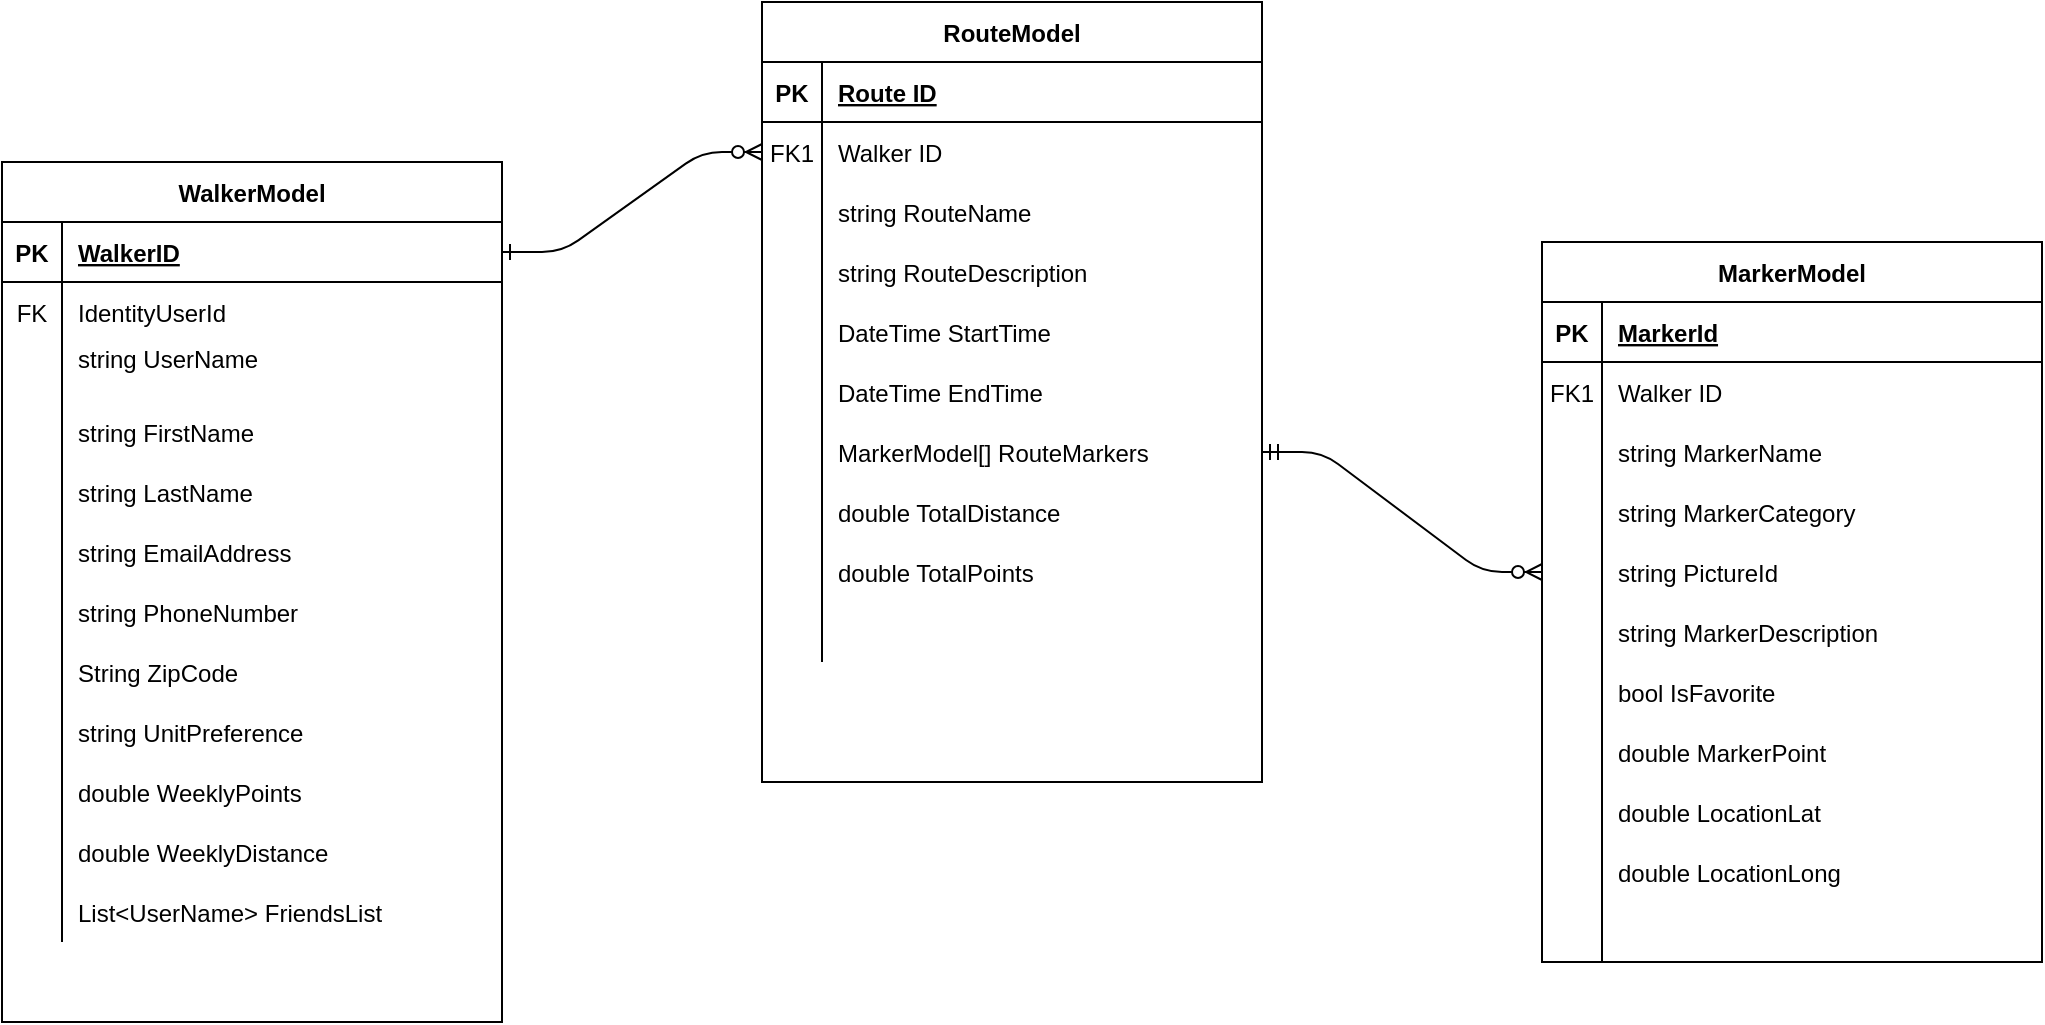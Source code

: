 <mxfile version="13.6.1" type="github">
  <diagram id="R2lEEEUBdFMjLlhIrx00" name="Page-1">
    <mxGraphModel dx="1278" dy="552" grid="1" gridSize="10" guides="1" tooltips="1" connect="1" arrows="1" fold="1" page="1" pageScale="1" pageWidth="850" pageHeight="1100" math="0" shadow="0" extFonts="Permanent Marker^https://fonts.googleapis.com/css?family=Permanent+Marker">
      <root>
        <mxCell id="0" />
        <mxCell id="1" parent="0" />
        <mxCell id="C-vyLk0tnHw3VtMMgP7b-1" value="" style="edgeStyle=entityRelationEdgeStyle;endArrow=ERzeroToMany;startArrow=ERone;endFill=1;startFill=0;" parent="1" source="C-vyLk0tnHw3VtMMgP7b-24" target="C-vyLk0tnHw3VtMMgP7b-6" edge="1">
          <mxGeometry width="100" height="100" relative="1" as="geometry">
            <mxPoint x="340" y="720" as="sourcePoint" />
            <mxPoint x="440" y="620" as="targetPoint" />
          </mxGeometry>
        </mxCell>
        <mxCell id="C-vyLk0tnHw3VtMMgP7b-2" value="RouteModel" style="shape=table;startSize=30;container=1;collapsible=1;childLayout=tableLayout;fixedRows=1;rowLines=0;fontStyle=1;align=center;resizeLast=1;" parent="1" vertex="1">
          <mxGeometry x="450" y="20" width="250" height="390" as="geometry" />
        </mxCell>
        <mxCell id="C-vyLk0tnHw3VtMMgP7b-3" value="" style="shape=partialRectangle;collapsible=0;dropTarget=0;pointerEvents=0;fillColor=none;points=[[0,0.5],[1,0.5]];portConstraint=eastwest;top=0;left=0;right=0;bottom=1;" parent="C-vyLk0tnHw3VtMMgP7b-2" vertex="1">
          <mxGeometry y="30" width="250" height="30" as="geometry" />
        </mxCell>
        <mxCell id="C-vyLk0tnHw3VtMMgP7b-4" value="PK" style="shape=partialRectangle;overflow=hidden;connectable=0;fillColor=none;top=0;left=0;bottom=0;right=0;fontStyle=1;" parent="C-vyLk0tnHw3VtMMgP7b-3" vertex="1">
          <mxGeometry width="30" height="30" as="geometry" />
        </mxCell>
        <mxCell id="C-vyLk0tnHw3VtMMgP7b-5" value="Route ID" style="shape=partialRectangle;overflow=hidden;connectable=0;fillColor=none;top=0;left=0;bottom=0;right=0;align=left;spacingLeft=6;fontStyle=5;" parent="C-vyLk0tnHw3VtMMgP7b-3" vertex="1">
          <mxGeometry x="30" width="220" height="30" as="geometry" />
        </mxCell>
        <mxCell id="C-vyLk0tnHw3VtMMgP7b-6" value="" style="shape=partialRectangle;collapsible=0;dropTarget=0;pointerEvents=0;fillColor=none;points=[[0,0.5],[1,0.5]];portConstraint=eastwest;top=0;left=0;right=0;bottom=0;" parent="C-vyLk0tnHw3VtMMgP7b-2" vertex="1">
          <mxGeometry y="60" width="250" height="30" as="geometry" />
        </mxCell>
        <mxCell id="C-vyLk0tnHw3VtMMgP7b-7" value="FK1" style="shape=partialRectangle;overflow=hidden;connectable=0;fillColor=none;top=0;left=0;bottom=0;right=0;" parent="C-vyLk0tnHw3VtMMgP7b-6" vertex="1">
          <mxGeometry width="30" height="30" as="geometry" />
        </mxCell>
        <mxCell id="C-vyLk0tnHw3VtMMgP7b-8" value="Walker ID" style="shape=partialRectangle;overflow=hidden;connectable=0;fillColor=none;top=0;left=0;bottom=0;right=0;align=left;spacingLeft=6;" parent="C-vyLk0tnHw3VtMMgP7b-6" vertex="1">
          <mxGeometry x="30" width="220" height="30" as="geometry" />
        </mxCell>
        <mxCell id="Vx7e0bSxWUJQEId2snwu-47" value="" style="shape=partialRectangle;collapsible=0;dropTarget=0;pointerEvents=0;fillColor=none;top=0;left=0;bottom=0;right=0;points=[[0,0.5],[1,0.5]];portConstraint=eastwest;" vertex="1" parent="C-vyLk0tnHw3VtMMgP7b-2">
          <mxGeometry y="90" width="250" height="30" as="geometry" />
        </mxCell>
        <mxCell id="Vx7e0bSxWUJQEId2snwu-48" value="" style="shape=partialRectangle;connectable=0;fillColor=none;top=0;left=0;bottom=0;right=0;editable=1;overflow=hidden;" vertex="1" parent="Vx7e0bSxWUJQEId2snwu-47">
          <mxGeometry width="30" height="30" as="geometry" />
        </mxCell>
        <mxCell id="Vx7e0bSxWUJQEId2snwu-49" value="string RouteName" style="shape=partialRectangle;connectable=0;fillColor=none;top=0;left=0;bottom=0;right=0;align=left;spacingLeft=6;overflow=hidden;" vertex="1" parent="Vx7e0bSxWUJQEId2snwu-47">
          <mxGeometry x="30" width="220" height="30" as="geometry" />
        </mxCell>
        <mxCell id="Vx7e0bSxWUJQEId2snwu-50" value="" style="shape=partialRectangle;collapsible=0;dropTarget=0;pointerEvents=0;fillColor=none;top=0;left=0;bottom=0;right=0;points=[[0,0.5],[1,0.5]];portConstraint=eastwest;" vertex="1" parent="C-vyLk0tnHw3VtMMgP7b-2">
          <mxGeometry y="120" width="250" height="30" as="geometry" />
        </mxCell>
        <mxCell id="Vx7e0bSxWUJQEId2snwu-51" value="" style="shape=partialRectangle;connectable=0;fillColor=none;top=0;left=0;bottom=0;right=0;editable=1;overflow=hidden;" vertex="1" parent="Vx7e0bSxWUJQEId2snwu-50">
          <mxGeometry width="30" height="30" as="geometry" />
        </mxCell>
        <mxCell id="Vx7e0bSxWUJQEId2snwu-52" value="string RouteDescription" style="shape=partialRectangle;connectable=0;fillColor=none;top=0;left=0;bottom=0;right=0;align=left;spacingLeft=6;overflow=hidden;" vertex="1" parent="Vx7e0bSxWUJQEId2snwu-50">
          <mxGeometry x="30" width="220" height="30" as="geometry" />
        </mxCell>
        <mxCell id="Vx7e0bSxWUJQEId2snwu-96" value="" style="shape=partialRectangle;collapsible=0;dropTarget=0;pointerEvents=0;fillColor=none;top=0;left=0;bottom=0;right=0;points=[[0,0.5],[1,0.5]];portConstraint=eastwest;" vertex="1" parent="C-vyLk0tnHw3VtMMgP7b-2">
          <mxGeometry y="150" width="250" height="30" as="geometry" />
        </mxCell>
        <mxCell id="Vx7e0bSxWUJQEId2snwu-97" value="" style="shape=partialRectangle;connectable=0;fillColor=none;top=0;left=0;bottom=0;right=0;editable=1;overflow=hidden;" vertex="1" parent="Vx7e0bSxWUJQEId2snwu-96">
          <mxGeometry width="30" height="30" as="geometry" />
        </mxCell>
        <mxCell id="Vx7e0bSxWUJQEId2snwu-98" value="DateTime StartTime" style="shape=partialRectangle;connectable=0;fillColor=none;top=0;left=0;bottom=0;right=0;align=left;spacingLeft=6;overflow=hidden;" vertex="1" parent="Vx7e0bSxWUJQEId2snwu-96">
          <mxGeometry x="30" width="220" height="30" as="geometry" />
        </mxCell>
        <mxCell id="Vx7e0bSxWUJQEId2snwu-99" value="" style="shape=partialRectangle;collapsible=0;dropTarget=0;pointerEvents=0;fillColor=none;top=0;left=0;bottom=0;right=0;points=[[0,0.5],[1,0.5]];portConstraint=eastwest;" vertex="1" parent="C-vyLk0tnHw3VtMMgP7b-2">
          <mxGeometry y="180" width="250" height="30" as="geometry" />
        </mxCell>
        <mxCell id="Vx7e0bSxWUJQEId2snwu-100" value="" style="shape=partialRectangle;connectable=0;fillColor=none;top=0;left=0;bottom=0;right=0;editable=1;overflow=hidden;" vertex="1" parent="Vx7e0bSxWUJQEId2snwu-99">
          <mxGeometry width="30" height="30" as="geometry" />
        </mxCell>
        <mxCell id="Vx7e0bSxWUJQEId2snwu-101" value="DateTime EndTime" style="shape=partialRectangle;connectable=0;fillColor=none;top=0;left=0;bottom=0;right=0;align=left;spacingLeft=6;overflow=hidden;" vertex="1" parent="Vx7e0bSxWUJQEId2snwu-99">
          <mxGeometry x="30" width="220" height="30" as="geometry" />
        </mxCell>
        <mxCell id="Vx7e0bSxWUJQEId2snwu-27" value="" style="shape=partialRectangle;collapsible=0;dropTarget=0;pointerEvents=0;fillColor=none;top=0;left=0;bottom=0;right=0;points=[[0,0.5],[1,0.5]];portConstraint=eastwest;" vertex="1" parent="C-vyLk0tnHw3VtMMgP7b-2">
          <mxGeometry y="210" width="250" height="30" as="geometry" />
        </mxCell>
        <mxCell id="Vx7e0bSxWUJQEId2snwu-28" value="" style="shape=partialRectangle;connectable=0;fillColor=none;top=0;left=0;bottom=0;right=0;editable=1;overflow=hidden;" vertex="1" parent="Vx7e0bSxWUJQEId2snwu-27">
          <mxGeometry width="30" height="30" as="geometry" />
        </mxCell>
        <mxCell id="Vx7e0bSxWUJQEId2snwu-29" value="MarkerModel[] RouteMarkers" style="shape=partialRectangle;connectable=0;fillColor=none;top=0;left=0;bottom=0;right=0;align=left;spacingLeft=6;overflow=hidden;" vertex="1" parent="Vx7e0bSxWUJQEId2snwu-27">
          <mxGeometry x="30" width="220" height="30" as="geometry" />
        </mxCell>
        <mxCell id="C-vyLk0tnHw3VtMMgP7b-9" value="" style="shape=partialRectangle;collapsible=0;dropTarget=0;pointerEvents=0;fillColor=none;points=[[0,0.5],[1,0.5]];portConstraint=eastwest;top=0;left=0;right=0;bottom=0;" parent="C-vyLk0tnHw3VtMMgP7b-2" vertex="1">
          <mxGeometry y="240" width="250" height="30" as="geometry" />
        </mxCell>
        <mxCell id="C-vyLk0tnHw3VtMMgP7b-10" value="" style="shape=partialRectangle;overflow=hidden;connectable=0;fillColor=none;top=0;left=0;bottom=0;right=0;" parent="C-vyLk0tnHw3VtMMgP7b-9" vertex="1">
          <mxGeometry width="30" height="30" as="geometry" />
        </mxCell>
        <mxCell id="C-vyLk0tnHw3VtMMgP7b-11" value="double TotalDistance" style="shape=partialRectangle;overflow=hidden;connectable=0;fillColor=none;top=0;left=0;bottom=0;right=0;align=left;spacingLeft=6;" parent="C-vyLk0tnHw3VtMMgP7b-9" vertex="1">
          <mxGeometry x="30" width="220" height="30" as="geometry" />
        </mxCell>
        <mxCell id="Vx7e0bSxWUJQEId2snwu-78" value="" style="shape=partialRectangle;collapsible=0;dropTarget=0;pointerEvents=0;fillColor=none;top=0;left=0;bottom=0;right=0;points=[[0,0.5],[1,0.5]];portConstraint=eastwest;" vertex="1" parent="C-vyLk0tnHw3VtMMgP7b-2">
          <mxGeometry y="270" width="250" height="30" as="geometry" />
        </mxCell>
        <mxCell id="Vx7e0bSxWUJQEId2snwu-79" value="" style="shape=partialRectangle;connectable=0;fillColor=none;top=0;left=0;bottom=0;right=0;editable=1;overflow=hidden;" vertex="1" parent="Vx7e0bSxWUJQEId2snwu-78">
          <mxGeometry width="30" height="30" as="geometry" />
        </mxCell>
        <mxCell id="Vx7e0bSxWUJQEId2snwu-80" value="double TotalPoints" style="shape=partialRectangle;connectable=0;fillColor=none;top=0;left=0;bottom=0;right=0;align=left;spacingLeft=6;overflow=hidden;" vertex="1" parent="Vx7e0bSxWUJQEId2snwu-78">
          <mxGeometry x="30" width="220" height="30" as="geometry" />
        </mxCell>
        <mxCell id="Vx7e0bSxWUJQEId2snwu-105" value="" style="shape=partialRectangle;collapsible=0;dropTarget=0;pointerEvents=0;fillColor=none;top=0;left=0;bottom=0;right=0;points=[[0,0.5],[1,0.5]];portConstraint=eastwest;" vertex="1" parent="C-vyLk0tnHw3VtMMgP7b-2">
          <mxGeometry y="300" width="250" height="30" as="geometry" />
        </mxCell>
        <mxCell id="Vx7e0bSxWUJQEId2snwu-106" value="" style="shape=partialRectangle;connectable=0;fillColor=none;top=0;left=0;bottom=0;right=0;editable=1;overflow=hidden;" vertex="1" parent="Vx7e0bSxWUJQEId2snwu-105">
          <mxGeometry width="30" height="30" as="geometry" />
        </mxCell>
        <mxCell id="Vx7e0bSxWUJQEId2snwu-107" value="" style="shape=partialRectangle;connectable=0;fillColor=none;top=0;left=0;bottom=0;right=0;align=left;spacingLeft=6;overflow=hidden;" vertex="1" parent="Vx7e0bSxWUJQEId2snwu-105">
          <mxGeometry x="30" width="220" height="30" as="geometry" />
        </mxCell>
        <mxCell id="C-vyLk0tnHw3VtMMgP7b-23" value="WalkerModel" style="shape=table;startSize=30;container=1;collapsible=1;childLayout=tableLayout;fixedRows=1;rowLines=0;fontStyle=1;align=center;resizeLast=1;" parent="1" vertex="1">
          <mxGeometry x="70" y="100" width="250" height="430" as="geometry" />
        </mxCell>
        <mxCell id="C-vyLk0tnHw3VtMMgP7b-24" value="" style="shape=partialRectangle;collapsible=0;dropTarget=0;pointerEvents=0;fillColor=none;points=[[0,0.5],[1,0.5]];portConstraint=eastwest;top=0;left=0;right=0;bottom=1;" parent="C-vyLk0tnHw3VtMMgP7b-23" vertex="1">
          <mxGeometry y="30" width="250" height="30" as="geometry" />
        </mxCell>
        <mxCell id="C-vyLk0tnHw3VtMMgP7b-25" value="PK" style="shape=partialRectangle;overflow=hidden;connectable=0;fillColor=none;top=0;left=0;bottom=0;right=0;fontStyle=1;" parent="C-vyLk0tnHw3VtMMgP7b-24" vertex="1">
          <mxGeometry width="30" height="30" as="geometry" />
        </mxCell>
        <mxCell id="C-vyLk0tnHw3VtMMgP7b-26" value="WalkerID" style="shape=partialRectangle;overflow=hidden;connectable=0;fillColor=none;top=0;left=0;bottom=0;right=0;align=left;spacingLeft=6;fontStyle=5;" parent="C-vyLk0tnHw3VtMMgP7b-24" vertex="1">
          <mxGeometry x="30" width="220" height="30" as="geometry" />
        </mxCell>
        <mxCell id="Vx7e0bSxWUJQEId2snwu-21" value="" style="shape=partialRectangle;collapsible=0;dropTarget=0;pointerEvents=0;fillColor=none;top=0;left=0;bottom=0;right=0;points=[[0,0.5],[1,0.5]];portConstraint=eastwest;" vertex="1" parent="C-vyLk0tnHw3VtMMgP7b-23">
          <mxGeometry y="60" width="250" height="30" as="geometry" />
        </mxCell>
        <mxCell id="Vx7e0bSxWUJQEId2snwu-22" value="FK" style="shape=partialRectangle;connectable=0;fillColor=none;top=0;left=0;bottom=0;right=0;fontStyle=0;overflow=hidden;" vertex="1" parent="Vx7e0bSxWUJQEId2snwu-21">
          <mxGeometry width="30" height="30" as="geometry" />
        </mxCell>
        <mxCell id="Vx7e0bSxWUJQEId2snwu-23" value="IdentityUserId" style="shape=partialRectangle;connectable=0;fillColor=none;top=0;left=0;bottom=0;right=0;align=left;spacingLeft=6;fontStyle=0;overflow=hidden;" vertex="1" parent="Vx7e0bSxWUJQEId2snwu-21">
          <mxGeometry x="30" width="220" height="30" as="geometry" />
        </mxCell>
        <mxCell id="C-vyLk0tnHw3VtMMgP7b-27" value="" style="shape=partialRectangle;collapsible=0;dropTarget=0;pointerEvents=0;fillColor=none;points=[[0,0.5],[1,0.5]];portConstraint=eastwest;top=0;left=0;right=0;bottom=0;" parent="C-vyLk0tnHw3VtMMgP7b-23" vertex="1">
          <mxGeometry y="90" width="250" height="30" as="geometry" />
        </mxCell>
        <mxCell id="C-vyLk0tnHw3VtMMgP7b-28" value="" style="shape=partialRectangle;overflow=hidden;connectable=0;fillColor=none;top=0;left=0;bottom=0;right=0;" parent="C-vyLk0tnHw3VtMMgP7b-27" vertex="1">
          <mxGeometry width="30" height="30" as="geometry" />
        </mxCell>
        <mxCell id="C-vyLk0tnHw3VtMMgP7b-29" value="string UserName&#xa;" style="shape=partialRectangle;overflow=hidden;connectable=0;fillColor=none;top=0;left=0;bottom=0;right=0;align=left;spacingLeft=6;" parent="C-vyLk0tnHw3VtMMgP7b-27" vertex="1">
          <mxGeometry x="30" width="220" height="30" as="geometry" />
        </mxCell>
        <mxCell id="Vx7e0bSxWUJQEId2snwu-6" value="" style="shape=partialRectangle;collapsible=0;dropTarget=0;pointerEvents=0;fillColor=none;top=0;left=0;bottom=0;right=0;points=[[0,0.5],[1,0.5]];portConstraint=eastwest;" vertex="1" parent="C-vyLk0tnHw3VtMMgP7b-23">
          <mxGeometry y="120" width="250" height="30" as="geometry" />
        </mxCell>
        <mxCell id="Vx7e0bSxWUJQEId2snwu-7" value="" style="shape=partialRectangle;connectable=0;fillColor=none;top=0;left=0;bottom=0;right=0;editable=1;overflow=hidden;" vertex="1" parent="Vx7e0bSxWUJQEId2snwu-6">
          <mxGeometry width="30" height="30" as="geometry" />
        </mxCell>
        <mxCell id="Vx7e0bSxWUJQEId2snwu-8" value="string FirstName" style="shape=partialRectangle;connectable=0;fillColor=none;top=0;left=0;bottom=0;right=0;align=left;spacingLeft=6;overflow=hidden;" vertex="1" parent="Vx7e0bSxWUJQEId2snwu-6">
          <mxGeometry x="30" width="220" height="30" as="geometry" />
        </mxCell>
        <mxCell id="Vx7e0bSxWUJQEId2snwu-11" value="" style="shape=partialRectangle;collapsible=0;dropTarget=0;pointerEvents=0;fillColor=none;top=0;left=0;bottom=0;right=0;points=[[0,0.5],[1,0.5]];portConstraint=eastwest;" vertex="1" parent="C-vyLk0tnHw3VtMMgP7b-23">
          <mxGeometry y="150" width="250" height="30" as="geometry" />
        </mxCell>
        <mxCell id="Vx7e0bSxWUJQEId2snwu-12" value="" style="shape=partialRectangle;connectable=0;fillColor=none;top=0;left=0;bottom=0;right=0;editable=1;overflow=hidden;" vertex="1" parent="Vx7e0bSxWUJQEId2snwu-11">
          <mxGeometry width="30" height="30" as="geometry" />
        </mxCell>
        <mxCell id="Vx7e0bSxWUJQEId2snwu-13" value="string LastName" style="shape=partialRectangle;connectable=0;fillColor=none;top=0;left=0;bottom=0;right=0;align=left;spacingLeft=6;overflow=hidden;" vertex="1" parent="Vx7e0bSxWUJQEId2snwu-11">
          <mxGeometry x="30" width="220" height="30" as="geometry" />
        </mxCell>
        <mxCell id="Vx7e0bSxWUJQEId2snwu-14" value="" style="shape=partialRectangle;collapsible=0;dropTarget=0;pointerEvents=0;fillColor=none;top=0;left=0;bottom=0;right=0;points=[[0,0.5],[1,0.5]];portConstraint=eastwest;" vertex="1" parent="C-vyLk0tnHw3VtMMgP7b-23">
          <mxGeometry y="180" width="250" height="30" as="geometry" />
        </mxCell>
        <mxCell id="Vx7e0bSxWUJQEId2snwu-15" value="" style="shape=partialRectangle;connectable=0;fillColor=none;top=0;left=0;bottom=0;right=0;editable=1;overflow=hidden;" vertex="1" parent="Vx7e0bSxWUJQEId2snwu-14">
          <mxGeometry width="30" height="30" as="geometry" />
        </mxCell>
        <mxCell id="Vx7e0bSxWUJQEId2snwu-16" value="string EmailAddress" style="shape=partialRectangle;connectable=0;fillColor=none;top=0;left=0;bottom=0;right=0;align=left;spacingLeft=6;overflow=hidden;" vertex="1" parent="Vx7e0bSxWUJQEId2snwu-14">
          <mxGeometry x="30" width="220" height="30" as="geometry" />
        </mxCell>
        <mxCell id="Vx7e0bSxWUJQEId2snwu-17" value="" style="shape=partialRectangle;collapsible=0;dropTarget=0;pointerEvents=0;fillColor=none;top=0;left=0;bottom=0;right=0;points=[[0,0.5],[1,0.5]];portConstraint=eastwest;" vertex="1" parent="C-vyLk0tnHw3VtMMgP7b-23">
          <mxGeometry y="210" width="250" height="30" as="geometry" />
        </mxCell>
        <mxCell id="Vx7e0bSxWUJQEId2snwu-18" value="" style="shape=partialRectangle;connectable=0;fillColor=none;top=0;left=0;bottom=0;right=0;editable=1;overflow=hidden;" vertex="1" parent="Vx7e0bSxWUJQEId2snwu-17">
          <mxGeometry width="30" height="30" as="geometry" />
        </mxCell>
        <mxCell id="Vx7e0bSxWUJQEId2snwu-19" value="string PhoneNumber" style="shape=partialRectangle;connectable=0;fillColor=none;top=0;left=0;bottom=0;right=0;align=left;spacingLeft=6;overflow=hidden;" vertex="1" parent="Vx7e0bSxWUJQEId2snwu-17">
          <mxGeometry x="30" width="220" height="30" as="geometry" />
        </mxCell>
        <mxCell id="Vx7e0bSxWUJQEId2snwu-24" value="" style="shape=partialRectangle;collapsible=0;dropTarget=0;pointerEvents=0;fillColor=none;top=0;left=0;bottom=0;right=0;points=[[0,0.5],[1,0.5]];portConstraint=eastwest;" vertex="1" parent="C-vyLk0tnHw3VtMMgP7b-23">
          <mxGeometry y="240" width="250" height="30" as="geometry" />
        </mxCell>
        <mxCell id="Vx7e0bSxWUJQEId2snwu-25" value="" style="shape=partialRectangle;connectable=0;fillColor=none;top=0;left=0;bottom=0;right=0;editable=1;overflow=hidden;" vertex="1" parent="Vx7e0bSxWUJQEId2snwu-24">
          <mxGeometry width="30" height="30" as="geometry" />
        </mxCell>
        <mxCell id="Vx7e0bSxWUJQEId2snwu-26" value="String ZipCode" style="shape=partialRectangle;connectable=0;fillColor=none;top=0;left=0;bottom=0;right=0;align=left;spacingLeft=6;overflow=hidden;" vertex="1" parent="Vx7e0bSxWUJQEId2snwu-24">
          <mxGeometry x="30" width="220" height="30" as="geometry" />
        </mxCell>
        <mxCell id="Vx7e0bSxWUJQEId2snwu-81" value="" style="shape=partialRectangle;collapsible=0;dropTarget=0;pointerEvents=0;fillColor=none;top=0;left=0;bottom=0;right=0;points=[[0,0.5],[1,0.5]];portConstraint=eastwest;" vertex="1" parent="C-vyLk0tnHw3VtMMgP7b-23">
          <mxGeometry y="270" width="250" height="30" as="geometry" />
        </mxCell>
        <mxCell id="Vx7e0bSxWUJQEId2snwu-82" value="" style="shape=partialRectangle;connectable=0;fillColor=none;top=0;left=0;bottom=0;right=0;editable=1;overflow=hidden;" vertex="1" parent="Vx7e0bSxWUJQEId2snwu-81">
          <mxGeometry width="30" height="30" as="geometry" />
        </mxCell>
        <mxCell id="Vx7e0bSxWUJQEId2snwu-83" value="string UnitPreference" style="shape=partialRectangle;connectable=0;fillColor=none;top=0;left=0;bottom=0;right=0;align=left;spacingLeft=6;overflow=hidden;" vertex="1" parent="Vx7e0bSxWUJQEId2snwu-81">
          <mxGeometry x="30" width="220" height="30" as="geometry" />
        </mxCell>
        <mxCell id="Vx7e0bSxWUJQEId2snwu-84" value="" style="shape=partialRectangle;collapsible=0;dropTarget=0;pointerEvents=0;fillColor=none;top=0;left=0;bottom=0;right=0;points=[[0,0.5],[1,0.5]];portConstraint=eastwest;" vertex="1" parent="C-vyLk0tnHw3VtMMgP7b-23">
          <mxGeometry y="300" width="250" height="30" as="geometry" />
        </mxCell>
        <mxCell id="Vx7e0bSxWUJQEId2snwu-85" value="" style="shape=partialRectangle;connectable=0;fillColor=none;top=0;left=0;bottom=0;right=0;editable=1;overflow=hidden;" vertex="1" parent="Vx7e0bSxWUJQEId2snwu-84">
          <mxGeometry width="30" height="30" as="geometry" />
        </mxCell>
        <mxCell id="Vx7e0bSxWUJQEId2snwu-86" value="double WeeklyPoints" style="shape=partialRectangle;connectable=0;fillColor=none;top=0;left=0;bottom=0;right=0;align=left;spacingLeft=6;overflow=hidden;" vertex="1" parent="Vx7e0bSxWUJQEId2snwu-84">
          <mxGeometry x="30" width="220" height="30" as="geometry" />
        </mxCell>
        <mxCell id="Vx7e0bSxWUJQEId2snwu-87" value="" style="shape=partialRectangle;collapsible=0;dropTarget=0;pointerEvents=0;fillColor=none;top=0;left=0;bottom=0;right=0;points=[[0,0.5],[1,0.5]];portConstraint=eastwest;" vertex="1" parent="C-vyLk0tnHw3VtMMgP7b-23">
          <mxGeometry y="330" width="250" height="30" as="geometry" />
        </mxCell>
        <mxCell id="Vx7e0bSxWUJQEId2snwu-88" value="" style="shape=partialRectangle;connectable=0;fillColor=none;top=0;left=0;bottom=0;right=0;editable=1;overflow=hidden;" vertex="1" parent="Vx7e0bSxWUJQEId2snwu-87">
          <mxGeometry width="30" height="30" as="geometry" />
        </mxCell>
        <mxCell id="Vx7e0bSxWUJQEId2snwu-89" value="double WeeklyDistance" style="shape=partialRectangle;connectable=0;fillColor=none;top=0;left=0;bottom=0;right=0;align=left;spacingLeft=6;overflow=hidden;" vertex="1" parent="Vx7e0bSxWUJQEId2snwu-87">
          <mxGeometry x="30" width="220" height="30" as="geometry" />
        </mxCell>
        <mxCell id="Vx7e0bSxWUJQEId2snwu-90" value="" style="shape=partialRectangle;collapsible=0;dropTarget=0;pointerEvents=0;fillColor=none;top=0;left=0;bottom=0;right=0;points=[[0,0.5],[1,0.5]];portConstraint=eastwest;" vertex="1" parent="C-vyLk0tnHw3VtMMgP7b-23">
          <mxGeometry y="360" width="250" height="30" as="geometry" />
        </mxCell>
        <mxCell id="Vx7e0bSxWUJQEId2snwu-91" value="" style="shape=partialRectangle;connectable=0;fillColor=none;top=0;left=0;bottom=0;right=0;editable=1;overflow=hidden;" vertex="1" parent="Vx7e0bSxWUJQEId2snwu-90">
          <mxGeometry width="30" height="30" as="geometry" />
        </mxCell>
        <mxCell id="Vx7e0bSxWUJQEId2snwu-92" value="List&lt;UserName&gt; FriendsList" style="shape=partialRectangle;connectable=0;fillColor=none;top=0;left=0;bottom=0;right=0;align=left;spacingLeft=6;overflow=hidden;" vertex="1" parent="Vx7e0bSxWUJQEId2snwu-90">
          <mxGeometry x="30" width="220" height="30" as="geometry" />
        </mxCell>
        <mxCell id="Vx7e0bSxWUJQEId2snwu-53" value="MarkerModel" style="shape=table;startSize=30;container=1;collapsible=1;childLayout=tableLayout;fixedRows=1;rowLines=0;fontStyle=1;align=center;resizeLast=1;" vertex="1" parent="1">
          <mxGeometry x="840" y="140" width="250" height="360" as="geometry" />
        </mxCell>
        <mxCell id="Vx7e0bSxWUJQEId2snwu-54" value="" style="shape=partialRectangle;collapsible=0;dropTarget=0;pointerEvents=0;fillColor=none;points=[[0,0.5],[1,0.5]];portConstraint=eastwest;top=0;left=0;right=0;bottom=1;" vertex="1" parent="Vx7e0bSxWUJQEId2snwu-53">
          <mxGeometry y="30" width="250" height="30" as="geometry" />
        </mxCell>
        <mxCell id="Vx7e0bSxWUJQEId2snwu-55" value="PK" style="shape=partialRectangle;overflow=hidden;connectable=0;fillColor=none;top=0;left=0;bottom=0;right=0;fontStyle=1;" vertex="1" parent="Vx7e0bSxWUJQEId2snwu-54">
          <mxGeometry width="30" height="30" as="geometry" />
        </mxCell>
        <mxCell id="Vx7e0bSxWUJQEId2snwu-56" value="MarkerId" style="shape=partialRectangle;overflow=hidden;connectable=0;fillColor=none;top=0;left=0;bottom=0;right=0;align=left;spacingLeft=6;fontStyle=5;" vertex="1" parent="Vx7e0bSxWUJQEId2snwu-54">
          <mxGeometry x="30" width="220" height="30" as="geometry" />
        </mxCell>
        <mxCell id="Vx7e0bSxWUJQEId2snwu-57" value="" style="shape=partialRectangle;collapsible=0;dropTarget=0;pointerEvents=0;fillColor=none;points=[[0,0.5],[1,0.5]];portConstraint=eastwest;top=0;left=0;right=0;bottom=0;" vertex="1" parent="Vx7e0bSxWUJQEId2snwu-53">
          <mxGeometry y="60" width="250" height="30" as="geometry" />
        </mxCell>
        <mxCell id="Vx7e0bSxWUJQEId2snwu-58" value="FK1" style="shape=partialRectangle;overflow=hidden;connectable=0;fillColor=none;top=0;left=0;bottom=0;right=0;" vertex="1" parent="Vx7e0bSxWUJQEId2snwu-57">
          <mxGeometry width="30" height="30" as="geometry" />
        </mxCell>
        <mxCell id="Vx7e0bSxWUJQEId2snwu-59" value="Walker ID" style="shape=partialRectangle;overflow=hidden;connectable=0;fillColor=none;top=0;left=0;bottom=0;right=0;align=left;spacingLeft=6;" vertex="1" parent="Vx7e0bSxWUJQEId2snwu-57">
          <mxGeometry x="30" width="220" height="30" as="geometry" />
        </mxCell>
        <mxCell id="Vx7e0bSxWUJQEId2snwu-60" value="" style="shape=partialRectangle;collapsible=0;dropTarget=0;pointerEvents=0;fillColor=none;top=0;left=0;bottom=0;right=0;points=[[0,0.5],[1,0.5]];portConstraint=eastwest;" vertex="1" parent="Vx7e0bSxWUJQEId2snwu-53">
          <mxGeometry y="90" width="250" height="30" as="geometry" />
        </mxCell>
        <mxCell id="Vx7e0bSxWUJQEId2snwu-61" value="" style="shape=partialRectangle;connectable=0;fillColor=none;top=0;left=0;bottom=0;right=0;editable=1;overflow=hidden;" vertex="1" parent="Vx7e0bSxWUJQEId2snwu-60">
          <mxGeometry width="30" height="30" as="geometry" />
        </mxCell>
        <mxCell id="Vx7e0bSxWUJQEId2snwu-62" value="string MarkerName" style="shape=partialRectangle;connectable=0;fillColor=none;top=0;left=0;bottom=0;right=0;align=left;spacingLeft=6;overflow=hidden;" vertex="1" parent="Vx7e0bSxWUJQEId2snwu-60">
          <mxGeometry x="30" width="220" height="30" as="geometry" />
        </mxCell>
        <mxCell id="Vx7e0bSxWUJQEId2snwu-93" value="" style="shape=partialRectangle;collapsible=0;dropTarget=0;pointerEvents=0;fillColor=none;top=0;left=0;bottom=0;right=0;points=[[0,0.5],[1,0.5]];portConstraint=eastwest;" vertex="1" parent="Vx7e0bSxWUJQEId2snwu-53">
          <mxGeometry y="120" width="250" height="30" as="geometry" />
        </mxCell>
        <mxCell id="Vx7e0bSxWUJQEId2snwu-94" value="" style="shape=partialRectangle;connectable=0;fillColor=none;top=0;left=0;bottom=0;right=0;editable=1;overflow=hidden;" vertex="1" parent="Vx7e0bSxWUJQEId2snwu-93">
          <mxGeometry width="30" height="30" as="geometry" />
        </mxCell>
        <mxCell id="Vx7e0bSxWUJQEId2snwu-95" value="string MarkerCategory" style="shape=partialRectangle;connectable=0;fillColor=none;top=0;left=0;bottom=0;right=0;align=left;spacingLeft=6;overflow=hidden;" vertex="1" parent="Vx7e0bSxWUJQEId2snwu-93">
          <mxGeometry x="30" width="220" height="30" as="geometry" />
        </mxCell>
        <mxCell id="Vx7e0bSxWUJQEId2snwu-75" value="" style="shape=partialRectangle;collapsible=0;dropTarget=0;pointerEvents=0;fillColor=none;top=0;left=0;bottom=0;right=0;points=[[0,0.5],[1,0.5]];portConstraint=eastwest;" vertex="1" parent="Vx7e0bSxWUJQEId2snwu-53">
          <mxGeometry y="150" width="250" height="30" as="geometry" />
        </mxCell>
        <mxCell id="Vx7e0bSxWUJQEId2snwu-76" value="" style="shape=partialRectangle;connectable=0;fillColor=none;top=0;left=0;bottom=0;right=0;editable=1;overflow=hidden;" vertex="1" parent="Vx7e0bSxWUJQEId2snwu-75">
          <mxGeometry width="30" height="30" as="geometry" />
        </mxCell>
        <mxCell id="Vx7e0bSxWUJQEId2snwu-77" value="string PictureId" style="shape=partialRectangle;connectable=0;fillColor=none;top=0;left=0;bottom=0;right=0;align=left;spacingLeft=6;overflow=hidden;" vertex="1" parent="Vx7e0bSxWUJQEId2snwu-75">
          <mxGeometry x="30" width="220" height="30" as="geometry" />
        </mxCell>
        <mxCell id="Vx7e0bSxWUJQEId2snwu-63" value="" style="shape=partialRectangle;collapsible=0;dropTarget=0;pointerEvents=0;fillColor=none;top=0;left=0;bottom=0;right=0;points=[[0,0.5],[1,0.5]];portConstraint=eastwest;" vertex="1" parent="Vx7e0bSxWUJQEId2snwu-53">
          <mxGeometry y="180" width="250" height="30" as="geometry" />
        </mxCell>
        <mxCell id="Vx7e0bSxWUJQEId2snwu-64" value="" style="shape=partialRectangle;connectable=0;fillColor=none;top=0;left=0;bottom=0;right=0;editable=1;overflow=hidden;" vertex="1" parent="Vx7e0bSxWUJQEId2snwu-63">
          <mxGeometry width="30" height="30" as="geometry" />
        </mxCell>
        <mxCell id="Vx7e0bSxWUJQEId2snwu-65" value="string MarkerDescription" style="shape=partialRectangle;connectable=0;fillColor=none;top=0;left=0;bottom=0;right=0;align=left;spacingLeft=6;overflow=hidden;" vertex="1" parent="Vx7e0bSxWUJQEId2snwu-63">
          <mxGeometry x="30" width="220" height="30" as="geometry" />
        </mxCell>
        <mxCell id="Vx7e0bSxWUJQEId2snwu-108" value="" style="shape=partialRectangle;collapsible=0;dropTarget=0;pointerEvents=0;fillColor=none;top=0;left=0;bottom=0;right=0;points=[[0,0.5],[1,0.5]];portConstraint=eastwest;" vertex="1" parent="Vx7e0bSxWUJQEId2snwu-53">
          <mxGeometry y="210" width="250" height="30" as="geometry" />
        </mxCell>
        <mxCell id="Vx7e0bSxWUJQEId2snwu-109" value="" style="shape=partialRectangle;connectable=0;fillColor=none;top=0;left=0;bottom=0;right=0;editable=1;overflow=hidden;" vertex="1" parent="Vx7e0bSxWUJQEId2snwu-108">
          <mxGeometry width="30" height="30" as="geometry" />
        </mxCell>
        <mxCell id="Vx7e0bSxWUJQEId2snwu-110" value="bool IsFavorite" style="shape=partialRectangle;connectable=0;fillColor=none;top=0;left=0;bottom=0;right=0;align=left;spacingLeft=6;overflow=hidden;" vertex="1" parent="Vx7e0bSxWUJQEId2snwu-108">
          <mxGeometry x="30" width="220" height="30" as="geometry" />
        </mxCell>
        <mxCell id="Vx7e0bSxWUJQEId2snwu-102" value="" style="shape=partialRectangle;collapsible=0;dropTarget=0;pointerEvents=0;fillColor=none;top=0;left=0;bottom=0;right=0;points=[[0,0.5],[1,0.5]];portConstraint=eastwest;" vertex="1" parent="Vx7e0bSxWUJQEId2snwu-53">
          <mxGeometry y="240" width="250" height="30" as="geometry" />
        </mxCell>
        <mxCell id="Vx7e0bSxWUJQEId2snwu-103" value="" style="shape=partialRectangle;connectable=0;fillColor=none;top=0;left=0;bottom=0;right=0;editable=1;overflow=hidden;" vertex="1" parent="Vx7e0bSxWUJQEId2snwu-102">
          <mxGeometry width="30" height="30" as="geometry" />
        </mxCell>
        <mxCell id="Vx7e0bSxWUJQEId2snwu-104" value="double MarkerPoint" style="shape=partialRectangle;connectable=0;fillColor=none;top=0;left=0;bottom=0;right=0;align=left;spacingLeft=6;overflow=hidden;" vertex="1" parent="Vx7e0bSxWUJQEId2snwu-102">
          <mxGeometry x="30" width="220" height="30" as="geometry" />
        </mxCell>
        <mxCell id="Vx7e0bSxWUJQEId2snwu-69" value="" style="shape=partialRectangle;collapsible=0;dropTarget=0;pointerEvents=0;fillColor=none;top=0;left=0;bottom=0;right=0;points=[[0,0.5],[1,0.5]];portConstraint=eastwest;" vertex="1" parent="Vx7e0bSxWUJQEId2snwu-53">
          <mxGeometry y="270" width="250" height="30" as="geometry" />
        </mxCell>
        <mxCell id="Vx7e0bSxWUJQEId2snwu-70" value="" style="shape=partialRectangle;connectable=0;fillColor=none;top=0;left=0;bottom=0;right=0;editable=1;overflow=hidden;" vertex="1" parent="Vx7e0bSxWUJQEId2snwu-69">
          <mxGeometry width="30" height="30" as="geometry" />
        </mxCell>
        <mxCell id="Vx7e0bSxWUJQEId2snwu-71" value="double LocationLat" style="shape=partialRectangle;connectable=0;fillColor=none;top=0;left=0;bottom=0;right=0;align=left;spacingLeft=6;overflow=hidden;" vertex="1" parent="Vx7e0bSxWUJQEId2snwu-69">
          <mxGeometry x="30" width="220" height="30" as="geometry" />
        </mxCell>
        <mxCell id="Vx7e0bSxWUJQEId2snwu-72" value="" style="shape=partialRectangle;collapsible=0;dropTarget=0;pointerEvents=0;fillColor=none;top=0;left=0;bottom=0;right=0;points=[[0,0.5],[1,0.5]];portConstraint=eastwest;" vertex="1" parent="Vx7e0bSxWUJQEId2snwu-53">
          <mxGeometry y="300" width="250" height="30" as="geometry" />
        </mxCell>
        <mxCell id="Vx7e0bSxWUJQEId2snwu-73" value="" style="shape=partialRectangle;connectable=0;fillColor=none;top=0;left=0;bottom=0;right=0;editable=1;overflow=hidden;" vertex="1" parent="Vx7e0bSxWUJQEId2snwu-72">
          <mxGeometry width="30" height="30" as="geometry" />
        </mxCell>
        <mxCell id="Vx7e0bSxWUJQEId2snwu-74" value="double LocationLong" style="shape=partialRectangle;connectable=0;fillColor=none;top=0;left=0;bottom=0;right=0;align=left;spacingLeft=6;overflow=hidden;" vertex="1" parent="Vx7e0bSxWUJQEId2snwu-72">
          <mxGeometry x="30" width="220" height="30" as="geometry" />
        </mxCell>
        <mxCell id="Vx7e0bSxWUJQEId2snwu-66" value="" style="shape=partialRectangle;collapsible=0;dropTarget=0;pointerEvents=0;fillColor=none;points=[[0,0.5],[1,0.5]];portConstraint=eastwest;top=0;left=0;right=0;bottom=0;" vertex="1" parent="Vx7e0bSxWUJQEId2snwu-53">
          <mxGeometry y="330" width="250" height="30" as="geometry" />
        </mxCell>
        <mxCell id="Vx7e0bSxWUJQEId2snwu-67" value="" style="shape=partialRectangle;overflow=hidden;connectable=0;fillColor=none;top=0;left=0;bottom=0;right=0;" vertex="1" parent="Vx7e0bSxWUJQEId2snwu-66">
          <mxGeometry width="30" height="30" as="geometry" />
        </mxCell>
        <mxCell id="Vx7e0bSxWUJQEId2snwu-68" value="" style="shape=partialRectangle;overflow=hidden;connectable=0;fillColor=none;top=0;left=0;bottom=0;right=0;align=left;spacingLeft=6;" vertex="1" parent="Vx7e0bSxWUJQEId2snwu-66">
          <mxGeometry x="30" width="220" height="30" as="geometry" />
        </mxCell>
        <mxCell id="Vx7e0bSxWUJQEId2snwu-111" value="" style="edgeStyle=entityRelationEdgeStyle;fontSize=12;html=1;endArrow=ERzeroToMany;startArrow=ERmandOne;entryX=0;entryY=0.5;entryDx=0;entryDy=0;exitX=1;exitY=0.5;exitDx=0;exitDy=0;" edge="1" parent="1" source="Vx7e0bSxWUJQEId2snwu-27" target="Vx7e0bSxWUJQEId2snwu-75">
          <mxGeometry width="100" height="100" relative="1" as="geometry">
            <mxPoint x="500" y="340" as="sourcePoint" />
            <mxPoint x="600" y="240" as="targetPoint" />
          </mxGeometry>
        </mxCell>
      </root>
    </mxGraphModel>
  </diagram>
</mxfile>
